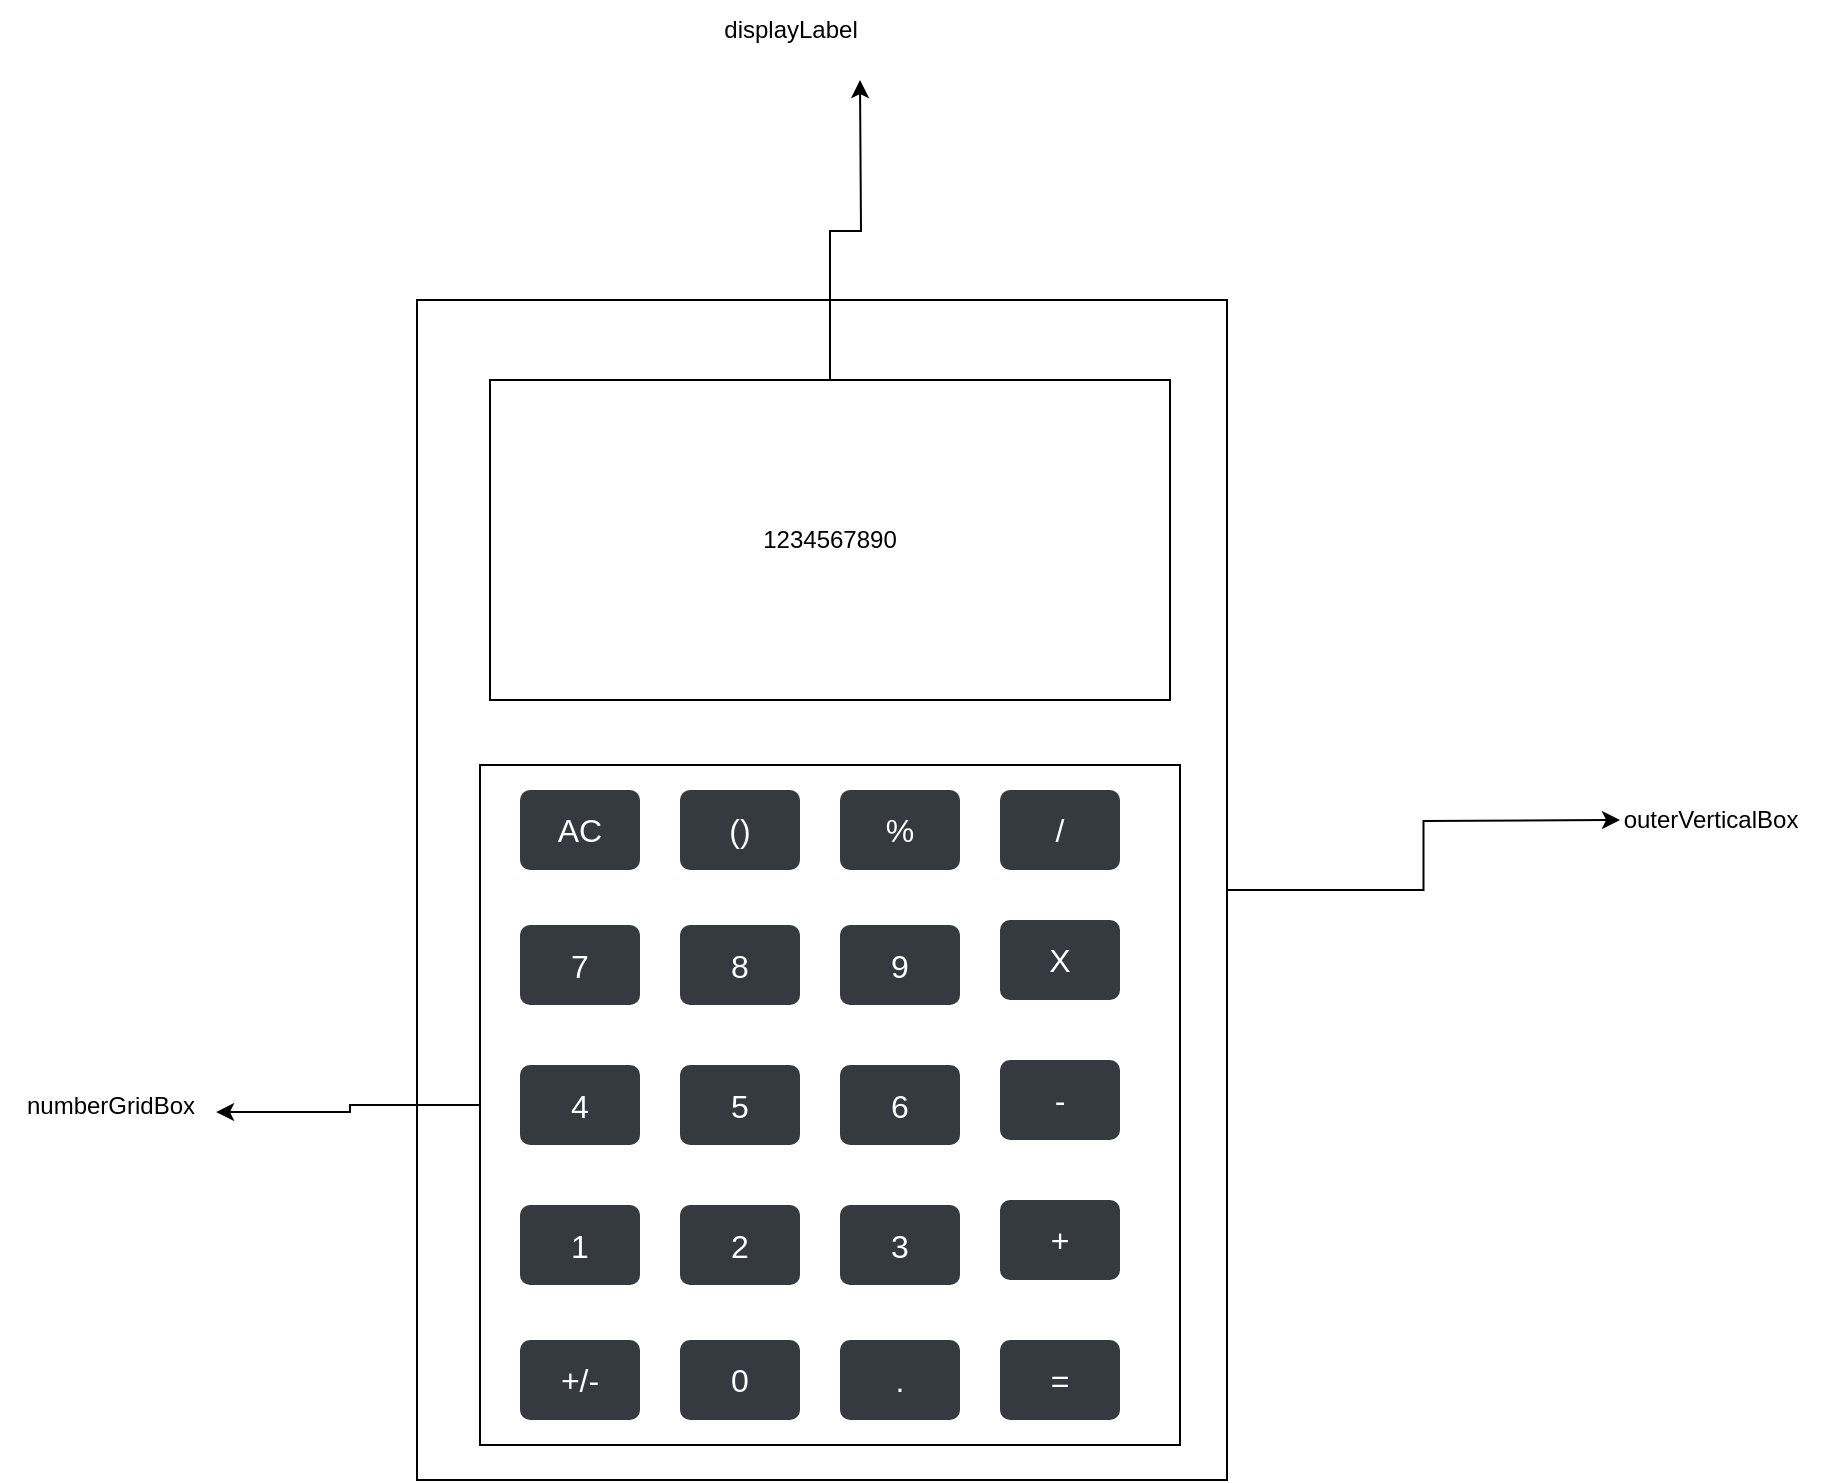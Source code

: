 <mxfile version="28.2.1" pages="5">
  <diagram name="Overview" id="ZHCbhBoaQqh2ZG6ffgn-">
    <mxGraphModel dx="2276" dy="946" grid="1" gridSize="10" guides="1" tooltips="1" connect="1" arrows="1" fold="1" page="1" pageScale="1" pageWidth="850" pageHeight="1100" math="0" shadow="0">
      <root>
        <mxCell id="0" />
        <mxCell id="1" parent="0" />
        <mxCell id="ONiG-uNVXGWmHt000nKn-43" style="edgeStyle=orthogonalEdgeStyle;rounded=0;orthogonalLoop=1;jettySize=auto;html=1;" parent="1" source="ONiG-uNVXGWmHt000nKn-3" edge="1">
          <mxGeometry relative="1" as="geometry">
            <mxPoint x="650" y="450" as="targetPoint" />
          </mxGeometry>
        </mxCell>
        <mxCell id="ONiG-uNVXGWmHt000nKn-3" value="" style="rounded=0;whiteSpace=wrap;html=1;" parent="1" vertex="1">
          <mxGeometry x="48.5" y="190" width="405" height="590" as="geometry" />
        </mxCell>
        <mxCell id="ONiG-uNVXGWmHt000nKn-44" value="outerVerticalBox" style="text;html=1;align=center;verticalAlign=middle;resizable=0;points=[];autosize=1;strokeColor=none;fillColor=none;" parent="1" vertex="1">
          <mxGeometry x="640" y="435" width="110" height="30" as="geometry" />
        </mxCell>
        <mxCell id="EX1TKI-7gi0cvQq1vLOM-5" style="edgeStyle=orthogonalEdgeStyle;rounded=0;orthogonalLoop=1;jettySize=auto;html=1;" edge="1" parent="1" source="ONiG-uNVXGWmHt000nKn-47">
          <mxGeometry relative="1" as="geometry">
            <mxPoint x="270" y="80" as="targetPoint" />
          </mxGeometry>
        </mxCell>
        <mxCell id="ONiG-uNVXGWmHt000nKn-47" value="1234567890" style="rounded=0;whiteSpace=wrap;html=1;" parent="1" vertex="1">
          <mxGeometry x="85" y="230" width="340" height="160" as="geometry" />
        </mxCell>
        <mxCell id="ONiG-uNVXGWmHt000nKn-49" value="displayLabel" style="text;html=1;align=center;verticalAlign=middle;resizable=0;points=[];autosize=1;strokeColor=none;fillColor=none;" parent="1" vertex="1">
          <mxGeometry x="190" y="40" width="90" height="30" as="geometry" />
        </mxCell>
        <mxCell id="ONiG-uNVXGWmHt000nKn-63" value="numberGridBox" style="text;html=1;align=center;verticalAlign=middle;resizable=0;points=[];autosize=1;strokeColor=none;fillColor=none;" parent="1" vertex="1">
          <mxGeometry x="-160" y="577.5" width="110" height="30" as="geometry" />
        </mxCell>
        <mxCell id="ONiG-uNVXGWmHt000nKn-35" value="0" style="html=1;shadow=0;dashed=0;shape=mxgraph.bootstrap.rrect;rSize=5;strokeColor=none;strokeWidth=1;fillColor=#343A40;fontColor=#ffffff;whiteSpace=wrap;align=center;verticalAlign=middle;spacingLeft=0;fontStyle=0;fontSize=16;spacing=5;" parent="1" vertex="1">
          <mxGeometry x="180" y="710" width="60" height="40" as="geometry" />
        </mxCell>
        <mxCell id="EX1TKI-7gi0cvQq1vLOM-1" value="" style="group" vertex="1" connectable="0" parent="1">
          <mxGeometry x="100" y="502.5" width="220" height="180" as="geometry" />
        </mxCell>
        <mxCell id="ONiG-uNVXGWmHt000nKn-25" value="7" style="html=1;shadow=0;dashed=0;shape=mxgraph.bootstrap.rrect;rSize=5;strokeColor=none;strokeWidth=1;fillColor=#343A40;fontColor=#ffffff;whiteSpace=wrap;align=center;verticalAlign=middle;spacingLeft=0;fontStyle=0;fontSize=16;spacing=5;" parent="EX1TKI-7gi0cvQq1vLOM-1" vertex="1">
          <mxGeometry width="60" height="40" as="geometry" />
        </mxCell>
        <mxCell id="ONiG-uNVXGWmHt000nKn-26" value="8" style="html=1;shadow=0;dashed=0;shape=mxgraph.bootstrap.rrect;rSize=5;strokeColor=none;strokeWidth=1;fillColor=#343A40;fontColor=#ffffff;whiteSpace=wrap;align=center;verticalAlign=middle;spacingLeft=0;fontStyle=0;fontSize=16;spacing=5;" parent="EX1TKI-7gi0cvQq1vLOM-1" vertex="1">
          <mxGeometry x="80" width="60" height="40" as="geometry" />
        </mxCell>
        <mxCell id="ONiG-uNVXGWmHt000nKn-27" value="9" style="html=1;shadow=0;dashed=0;shape=mxgraph.bootstrap.rrect;rSize=5;strokeColor=none;strokeWidth=1;fillColor=#343A40;fontColor=#ffffff;whiteSpace=wrap;align=center;verticalAlign=middle;spacingLeft=0;fontStyle=0;fontSize=16;spacing=5;" parent="EX1TKI-7gi0cvQq1vLOM-1" vertex="1">
          <mxGeometry x="160" width="60" height="40" as="geometry" />
        </mxCell>
        <mxCell id="ONiG-uNVXGWmHt000nKn-28" value="4" style="html=1;shadow=0;dashed=0;shape=mxgraph.bootstrap.rrect;rSize=5;strokeColor=none;strokeWidth=1;fillColor=#343A40;fontColor=#ffffff;whiteSpace=wrap;align=center;verticalAlign=middle;spacingLeft=0;fontStyle=0;fontSize=16;spacing=5;" parent="EX1TKI-7gi0cvQq1vLOM-1" vertex="1">
          <mxGeometry y="70" width="60" height="40" as="geometry" />
        </mxCell>
        <mxCell id="ONiG-uNVXGWmHt000nKn-29" value="5" style="html=1;shadow=0;dashed=0;shape=mxgraph.bootstrap.rrect;rSize=5;strokeColor=none;strokeWidth=1;fillColor=#343A40;fontColor=#ffffff;whiteSpace=wrap;align=center;verticalAlign=middle;spacingLeft=0;fontStyle=0;fontSize=16;spacing=5;" parent="EX1TKI-7gi0cvQq1vLOM-1" vertex="1">
          <mxGeometry x="80" y="70" width="60" height="40" as="geometry" />
        </mxCell>
        <mxCell id="ONiG-uNVXGWmHt000nKn-30" value="6" style="html=1;shadow=0;dashed=0;shape=mxgraph.bootstrap.rrect;rSize=5;strokeColor=none;strokeWidth=1;fillColor=#343A40;fontColor=#ffffff;whiteSpace=wrap;align=center;verticalAlign=middle;spacingLeft=0;fontStyle=0;fontSize=16;spacing=5;" parent="EX1TKI-7gi0cvQq1vLOM-1" vertex="1">
          <mxGeometry x="160" y="70" width="60" height="40" as="geometry" />
        </mxCell>
        <mxCell id="ONiG-uNVXGWmHt000nKn-31" value="1" style="html=1;shadow=0;dashed=0;shape=mxgraph.bootstrap.rrect;rSize=5;strokeColor=none;strokeWidth=1;fillColor=#343A40;fontColor=#ffffff;whiteSpace=wrap;align=center;verticalAlign=middle;spacingLeft=0;fontStyle=0;fontSize=16;spacing=5;" parent="EX1TKI-7gi0cvQq1vLOM-1" vertex="1">
          <mxGeometry y="140" width="60" height="40" as="geometry" />
        </mxCell>
        <mxCell id="ONiG-uNVXGWmHt000nKn-32" value="2" style="html=1;shadow=0;dashed=0;shape=mxgraph.bootstrap.rrect;rSize=5;strokeColor=none;strokeWidth=1;fillColor=#343A40;fontColor=#ffffff;whiteSpace=wrap;align=center;verticalAlign=middle;spacingLeft=0;fontStyle=0;fontSize=16;spacing=5;" parent="EX1TKI-7gi0cvQq1vLOM-1" vertex="1">
          <mxGeometry x="80" y="140" width="60" height="40" as="geometry" />
        </mxCell>
        <mxCell id="ONiG-uNVXGWmHt000nKn-33" value="3" style="html=1;shadow=0;dashed=0;shape=mxgraph.bootstrap.rrect;rSize=5;strokeColor=none;strokeWidth=1;fillColor=#343A40;fontColor=#ffffff;whiteSpace=wrap;align=center;verticalAlign=middle;spacingLeft=0;fontStyle=0;fontSize=16;spacing=5;" parent="EX1TKI-7gi0cvQq1vLOM-1" vertex="1">
          <mxGeometry x="160" y="140" width="60" height="40" as="geometry" />
        </mxCell>
        <mxCell id="EX1TKI-7gi0cvQq1vLOM-2" value="" style="group" vertex="1" connectable="0" parent="1">
          <mxGeometry x="340" y="435" width="60" height="315" as="geometry" />
        </mxCell>
        <mxCell id="ONiG-uNVXGWmHt000nKn-38" value="/" style="html=1;shadow=0;dashed=0;shape=mxgraph.bootstrap.rrect;rSize=5;strokeColor=none;strokeWidth=1;fillColor=#343A40;fontColor=#ffffff;whiteSpace=wrap;align=center;verticalAlign=middle;spacingLeft=0;fontStyle=0;fontSize=16;spacing=5;" parent="EX1TKI-7gi0cvQq1vLOM-2" vertex="1">
          <mxGeometry width="60" height="40" as="geometry" />
        </mxCell>
        <mxCell id="ONiG-uNVXGWmHt000nKn-39" value="X" style="html=1;shadow=0;dashed=0;shape=mxgraph.bootstrap.rrect;rSize=5;strokeColor=none;strokeWidth=1;fillColor=#343A40;fontColor=#ffffff;whiteSpace=wrap;align=center;verticalAlign=middle;spacingLeft=0;fontStyle=0;fontSize=16;spacing=5;" parent="EX1TKI-7gi0cvQq1vLOM-2" vertex="1">
          <mxGeometry y="65" width="60" height="40" as="geometry" />
        </mxCell>
        <mxCell id="ONiG-uNVXGWmHt000nKn-40" value="-" style="html=1;shadow=0;dashed=0;shape=mxgraph.bootstrap.rrect;rSize=5;strokeColor=none;strokeWidth=1;fillColor=#343A40;fontColor=#ffffff;whiteSpace=wrap;align=center;verticalAlign=middle;spacingLeft=0;fontStyle=0;fontSize=16;spacing=5;" parent="EX1TKI-7gi0cvQq1vLOM-2" vertex="1">
          <mxGeometry y="135" width="60" height="40" as="geometry" />
        </mxCell>
        <mxCell id="ONiG-uNVXGWmHt000nKn-41" value="+" style="html=1;shadow=0;dashed=0;shape=mxgraph.bootstrap.rrect;rSize=5;strokeColor=none;strokeWidth=1;fillColor=#343A40;fontColor=#ffffff;whiteSpace=wrap;align=center;verticalAlign=middle;spacingLeft=0;fontStyle=0;fontSize=16;spacing=5;" parent="EX1TKI-7gi0cvQq1vLOM-2" vertex="1">
          <mxGeometry y="205" width="60" height="40" as="geometry" />
        </mxCell>
        <mxCell id="ONiG-uNVXGWmHt000nKn-42" value="=" style="html=1;shadow=0;dashed=0;shape=mxgraph.bootstrap.rrect;rSize=5;strokeColor=none;strokeWidth=1;fillColor=#343A40;fontColor=#ffffff;whiteSpace=wrap;align=center;verticalAlign=middle;spacingLeft=0;fontStyle=0;fontSize=16;spacing=5;" parent="EX1TKI-7gi0cvQq1vLOM-2" vertex="1">
          <mxGeometry y="275" width="60" height="40" as="geometry" />
        </mxCell>
        <mxCell id="EX1TKI-7gi0cvQq1vLOM-4" value="" style="rounded=0;whiteSpace=wrap;html=1;fillColor=none;" vertex="1" parent="1">
          <mxGeometry x="80" y="422.5" width="350" height="340" as="geometry" />
        </mxCell>
        <mxCell id="EX1TKI-7gi0cvQq1vLOM-3" value="" style="group" vertex="1" connectable="0" parent="1">
          <mxGeometry x="100" y="435" width="220" height="315" as="geometry" />
        </mxCell>
        <mxCell id="ONiG-uNVXGWmHt000nKn-34" value="+/-" style="html=1;shadow=0;dashed=0;shape=mxgraph.bootstrap.rrect;rSize=5;strokeColor=none;strokeWidth=1;fillColor=#343A40;fontColor=#ffffff;whiteSpace=wrap;align=center;verticalAlign=middle;spacingLeft=0;fontStyle=0;fontSize=16;spacing=5;" parent="EX1TKI-7gi0cvQq1vLOM-3" vertex="1">
          <mxGeometry y="275" width="60" height="40" as="geometry" />
        </mxCell>
        <mxCell id="ONiG-uNVXGWmHt000nKn-36" value="." style="html=1;shadow=0;dashed=0;shape=mxgraph.bootstrap.rrect;rSize=5;strokeColor=none;strokeWidth=1;fillColor=#343A40;fontColor=#ffffff;whiteSpace=wrap;align=center;verticalAlign=middle;spacingLeft=0;fontStyle=0;fontSize=16;spacing=5;" parent="EX1TKI-7gi0cvQq1vLOM-3" vertex="1">
          <mxGeometry x="160" y="275" width="60" height="40" as="geometry" />
        </mxCell>
        <mxCell id="ONiG-uNVXGWmHt000nKn-22" value="AC" style="html=1;shadow=0;dashed=0;shape=mxgraph.bootstrap.rrect;rSize=5;strokeColor=none;strokeWidth=1;fillColor=#343A40;fontColor=#ffffff;whiteSpace=wrap;align=center;verticalAlign=middle;spacingLeft=0;fontStyle=0;fontSize=16;spacing=5;" parent="EX1TKI-7gi0cvQq1vLOM-3" vertex="1">
          <mxGeometry width="60" height="40" as="geometry" />
        </mxCell>
        <mxCell id="ONiG-uNVXGWmHt000nKn-23" value="()" style="html=1;shadow=0;dashed=0;shape=mxgraph.bootstrap.rrect;rSize=5;strokeColor=none;strokeWidth=1;fillColor=#343A40;fontColor=#ffffff;whiteSpace=wrap;align=center;verticalAlign=middle;spacingLeft=0;fontStyle=0;fontSize=16;spacing=5;" parent="EX1TKI-7gi0cvQq1vLOM-3" vertex="1">
          <mxGeometry x="80" width="60" height="40" as="geometry" />
        </mxCell>
        <mxCell id="ONiG-uNVXGWmHt000nKn-24" value="%" style="html=1;shadow=0;dashed=0;shape=mxgraph.bootstrap.rrect;rSize=5;strokeColor=none;strokeWidth=1;fillColor=#343A40;fontColor=#ffffff;whiteSpace=wrap;align=center;verticalAlign=middle;spacingLeft=0;fontStyle=0;fontSize=16;spacing=5;" parent="EX1TKI-7gi0cvQq1vLOM-3" vertex="1">
          <mxGeometry x="160" width="60" height="40" as="geometry" />
        </mxCell>
        <mxCell id="EX1TKI-7gi0cvQq1vLOM-6" style="edgeStyle=orthogonalEdgeStyle;rounded=0;orthogonalLoop=1;jettySize=auto;html=1;exitX=0;exitY=0.5;exitDx=0;exitDy=0;entryX=0.982;entryY=0.617;entryDx=0;entryDy=0;entryPerimeter=0;" edge="1" parent="1" source="EX1TKI-7gi0cvQq1vLOM-4" target="ONiG-uNVXGWmHt000nKn-63">
          <mxGeometry relative="1" as="geometry" />
        </mxCell>
      </root>
    </mxGraphModel>
  </diagram>
  <diagram id="0YMw-wIQjGtIrZ2LWLG2" name="Buttons">
    <mxGraphModel dx="1426" dy="919" grid="1" gridSize="10" guides="1" tooltips="1" connect="1" arrows="1" fold="1" page="1" pageScale="1" pageWidth="850" pageHeight="1100" math="0" shadow="0">
      <root>
        <mxCell id="0" />
        <mxCell id="1" parent="0" />
        <mxCell id="gdYHp2zwNrjx5sL7U3kC-2" style="edgeStyle=orthogonalEdgeStyle;rounded=0;orthogonalLoop=1;jettySize=auto;html=1;entryX=0.5;entryY=0;entryDx=0;entryDy=0;" parent="1" source="oD-rKTJi_5rqf1T50AHh-1" target="e8gYesftpkrSxCPR6mt--5" edge="1">
          <mxGeometry relative="1" as="geometry" />
        </mxCell>
        <mxCell id="gdYHp2zwNrjx5sL7U3kC-3" style="edgeStyle=orthogonalEdgeStyle;rounded=0;orthogonalLoop=1;jettySize=auto;html=1;exitX=1;exitY=0.5;exitDx=0;exitDy=0;entryX=0.5;entryY=0;entryDx=0;entryDy=0;" parent="1" source="oD-rKTJi_5rqf1T50AHh-1" target="5Xg6baDlLzO5euuNQ3bb-1" edge="1">
          <mxGeometry relative="1" as="geometry" />
        </mxCell>
        <mxCell id="oD-rKTJi_5rqf1T50AHh-1" value="QskPushButtons" style="swimlane;fontStyle=1;align=center;verticalAlign=top;childLayout=stackLayout;horizontal=1;startSize=26;horizontalStack=0;resizeParent=1;resizeParentMax=0;resizeLast=0;collapsible=1;marginBottom=0;whiteSpace=wrap;html=1;" parent="1" vertex="1">
          <mxGeometry x="320" y="90" width="160" height="86" as="geometry" />
        </mxCell>
        <mxCell id="oD-rKTJi_5rqf1T50AHh-2" value="+ field: type" style="text;strokeColor=none;fillColor=none;align=left;verticalAlign=top;spacingLeft=4;spacingRight=4;overflow=hidden;rotatable=0;points=[[0,0.5],[1,0.5]];portConstraint=eastwest;whiteSpace=wrap;html=1;" parent="oD-rKTJi_5rqf1T50AHh-1" vertex="1">
          <mxGeometry y="26" width="160" height="26" as="geometry" />
        </mxCell>
        <mxCell id="oD-rKTJi_5rqf1T50AHh-3" value="" style="line;strokeWidth=1;fillColor=none;align=left;verticalAlign=middle;spacingTop=-1;spacingLeft=3;spacingRight=3;rotatable=0;labelPosition=right;points=[];portConstraint=eastwest;strokeColor=inherit;" parent="oD-rKTJi_5rqf1T50AHh-1" vertex="1">
          <mxGeometry y="52" width="160" height="8" as="geometry" />
        </mxCell>
        <mxCell id="oD-rKTJi_5rqf1T50AHh-4" value="+ method(type): type" style="text;strokeColor=none;fillColor=none;align=left;verticalAlign=top;spacingLeft=4;spacingRight=4;overflow=hidden;rotatable=0;points=[[0,0.5],[1,0.5]];portConstraint=eastwest;whiteSpace=wrap;html=1;" parent="oD-rKTJi_5rqf1T50AHh-1" vertex="1">
          <mxGeometry y="60" width="160" height="26" as="geometry" />
        </mxCell>
        <mxCell id="e8gYesftpkrSxCPR6mt--1" value="&lt;div&gt;NumberButtons&lt;/div&gt;" style="swimlane;fontStyle=1;align=center;verticalAlign=top;childLayout=stackLayout;horizontal=1;startSize=26;horizontalStack=0;resizeParent=1;resizeParentMax=0;resizeLast=0;collapsible=1;marginBottom=0;whiteSpace=wrap;html=1;" parent="1" vertex="1">
          <mxGeometry x="100" y="380" width="160" height="86" as="geometry" />
        </mxCell>
        <mxCell id="e8gYesftpkrSxCPR6mt--2" value="+ field: type" style="text;strokeColor=none;fillColor=none;align=left;verticalAlign=top;spacingLeft=4;spacingRight=4;overflow=hidden;rotatable=0;points=[[0,0.5],[1,0.5]];portConstraint=eastwest;whiteSpace=wrap;html=1;" parent="e8gYesftpkrSxCPR6mt--1" vertex="1">
          <mxGeometry y="26" width="160" height="26" as="geometry" />
        </mxCell>
        <mxCell id="e8gYesftpkrSxCPR6mt--3" value="" style="line;strokeWidth=1;fillColor=none;align=left;verticalAlign=middle;spacingTop=-1;spacingLeft=3;spacingRight=3;rotatable=0;labelPosition=right;points=[];portConstraint=eastwest;strokeColor=inherit;" parent="e8gYesftpkrSxCPR6mt--1" vertex="1">
          <mxGeometry y="52" width="160" height="8" as="geometry" />
        </mxCell>
        <mxCell id="e8gYesftpkrSxCPR6mt--4" value="+ NumberButtons()" style="text;strokeColor=none;fillColor=none;align=left;verticalAlign=top;spacingLeft=4;spacingRight=4;overflow=hidden;rotatable=0;points=[[0,0.5],[1,0.5]];portConstraint=eastwest;whiteSpace=wrap;html=1;" parent="e8gYesftpkrSxCPR6mt--1" vertex="1">
          <mxGeometry y="60" width="160" height="26" as="geometry" />
        </mxCell>
        <mxCell id="e8gYesftpkrSxCPR6mt--5" value="OperationButtons" style="swimlane;fontStyle=1;align=center;verticalAlign=top;childLayout=stackLayout;horizontal=1;startSize=26;horizontalStack=0;resizeParent=1;resizeParentMax=0;resizeLast=0;collapsible=1;marginBottom=0;whiteSpace=wrap;html=1;" parent="1" vertex="1">
          <mxGeometry x="320" y="380" width="160" height="86" as="geometry" />
        </mxCell>
        <mxCell id="e8gYesftpkrSxCPR6mt--6" value="+ field: type" style="text;strokeColor=none;fillColor=none;align=left;verticalAlign=top;spacingLeft=4;spacingRight=4;overflow=hidden;rotatable=0;points=[[0,0.5],[1,0.5]];portConstraint=eastwest;whiteSpace=wrap;html=1;" parent="e8gYesftpkrSxCPR6mt--5" vertex="1">
          <mxGeometry y="26" width="160" height="26" as="geometry" />
        </mxCell>
        <mxCell id="e8gYesftpkrSxCPR6mt--7" value="" style="line;strokeWidth=1;fillColor=none;align=left;verticalAlign=middle;spacingTop=-1;spacingLeft=3;spacingRight=3;rotatable=0;labelPosition=right;points=[];portConstraint=eastwest;strokeColor=inherit;" parent="e8gYesftpkrSxCPR6mt--5" vertex="1">
          <mxGeometry y="52" width="160" height="8" as="geometry" />
        </mxCell>
        <mxCell id="e8gYesftpkrSxCPR6mt--8" value="+ OperationButtons()" style="text;strokeColor=none;fillColor=none;align=left;verticalAlign=top;spacingLeft=4;spacingRight=4;overflow=hidden;rotatable=0;points=[[0,0.5],[1,0.5]];portConstraint=eastwest;whiteSpace=wrap;html=1;" parent="e8gYesftpkrSxCPR6mt--5" vertex="1">
          <mxGeometry y="60" width="160" height="26" as="geometry" />
        </mxCell>
        <mxCell id="5Xg6baDlLzO5euuNQ3bb-1" value="&lt;div&gt;OtherButtons&lt;/div&gt;&lt;div&gt;&lt;br&gt;&lt;/div&gt;" style="swimlane;fontStyle=1;align=center;verticalAlign=top;childLayout=stackLayout;horizontal=1;startSize=26;horizontalStack=0;resizeParent=1;resizeParentMax=0;resizeLast=0;collapsible=1;marginBottom=0;whiteSpace=wrap;html=1;" parent="1" vertex="1">
          <mxGeometry x="530" y="380" width="160" height="86" as="geometry" />
        </mxCell>
        <mxCell id="5Xg6baDlLzO5euuNQ3bb-2" value="+ field: type" style="text;strokeColor=none;fillColor=none;align=left;verticalAlign=top;spacingLeft=4;spacingRight=4;overflow=hidden;rotatable=0;points=[[0,0.5],[1,0.5]];portConstraint=eastwest;whiteSpace=wrap;html=1;" parent="5Xg6baDlLzO5euuNQ3bb-1" vertex="1">
          <mxGeometry y="26" width="160" height="26" as="geometry" />
        </mxCell>
        <mxCell id="5Xg6baDlLzO5euuNQ3bb-3" value="" style="line;strokeWidth=1;fillColor=none;align=left;verticalAlign=middle;spacingTop=-1;spacingLeft=3;spacingRight=3;rotatable=0;labelPosition=right;points=[];portConstraint=eastwest;strokeColor=inherit;" parent="5Xg6baDlLzO5euuNQ3bb-1" vertex="1">
          <mxGeometry y="52" width="160" height="8" as="geometry" />
        </mxCell>
        <mxCell id="5Xg6baDlLzO5euuNQ3bb-4" value="+ OtherButtons()" style="text;strokeColor=none;fillColor=none;align=left;verticalAlign=top;spacingLeft=4;spacingRight=4;overflow=hidden;rotatable=0;points=[[0,0.5],[1,0.5]];portConstraint=eastwest;whiteSpace=wrap;html=1;" parent="5Xg6baDlLzO5euuNQ3bb-1" vertex="1">
          <mxGeometry y="60" width="160" height="26" as="geometry" />
        </mxCell>
        <mxCell id="gdYHp2zwNrjx5sL7U3kC-1" style="edgeStyle=orthogonalEdgeStyle;rounded=0;orthogonalLoop=1;jettySize=auto;html=1;exitX=0;exitY=0.5;exitDx=0;exitDy=0;entryX=0.5;entryY=0;entryDx=0;entryDy=0;" parent="1" source="oD-rKTJi_5rqf1T50AHh-2" target="e8gYesftpkrSxCPR6mt--1" edge="1">
          <mxGeometry relative="1" as="geometry" />
        </mxCell>
      </root>
    </mxGraphModel>
  </diagram>
  <diagram id="ruMqfLwLWbjBsVtRUtln" name="Box">
    <mxGraphModel dx="1426" dy="2046" grid="1" gridSize="10" guides="1" tooltips="1" connect="1" arrows="1" fold="1" page="1" pageScale="1" pageWidth="850" pageHeight="1100" math="0" shadow="0">
      <root>
        <mxCell id="0" />
        <mxCell id="1" parent="0" />
        <mxCell id="9XmjVHa1Z7m9GBEq10y8-1" style="edgeStyle=orthogonalEdgeStyle;rounded=0;orthogonalLoop=1;jettySize=auto;html=1;entryX=0.5;entryY=0;entryDx=0;entryDy=0;" edge="1" parent="1" source="5pAhK-dTG-fcOIHJS0Ga-1" target="4SMbRma_xB8wl3AIXHX_-1">
          <mxGeometry relative="1" as="geometry" />
        </mxCell>
        <mxCell id="5pAhK-dTG-fcOIHJS0Ga-1" value="QskLinearBox" style="swimlane;fontStyle=1;align=center;verticalAlign=top;childLayout=stackLayout;horizontal=1;startSize=26;horizontalStack=0;resizeParent=1;resizeParentMax=0;resizeLast=0;collapsible=1;marginBottom=0;whiteSpace=wrap;html=1;" vertex="1" parent="1">
          <mxGeometry x="320" y="-86" width="160" height="86" as="geometry" />
        </mxCell>
        <mxCell id="5pAhK-dTG-fcOIHJS0Ga-2" value="+ field: type" style="text;strokeColor=none;fillColor=none;align=left;verticalAlign=top;spacingLeft=4;spacingRight=4;overflow=hidden;rotatable=0;points=[[0,0.5],[1,0.5]];portConstraint=eastwest;whiteSpace=wrap;html=1;" vertex="1" parent="5pAhK-dTG-fcOIHJS0Ga-1">
          <mxGeometry y="26" width="160" height="26" as="geometry" />
        </mxCell>
        <mxCell id="5pAhK-dTG-fcOIHJS0Ga-3" value="" style="line;strokeWidth=1;fillColor=none;align=left;verticalAlign=middle;spacingTop=-1;spacingLeft=3;spacingRight=3;rotatable=0;labelPosition=right;points=[];portConstraint=eastwest;strokeColor=inherit;" vertex="1" parent="5pAhK-dTG-fcOIHJS0Ga-1">
          <mxGeometry y="52" width="160" height="8" as="geometry" />
        </mxCell>
        <mxCell id="5pAhK-dTG-fcOIHJS0Ga-4" value="+ method(type): type" style="text;strokeColor=none;fillColor=none;align=left;verticalAlign=top;spacingLeft=4;spacingRight=4;overflow=hidden;rotatable=0;points=[[0,0.5],[1,0.5]];portConstraint=eastwest;whiteSpace=wrap;html=1;" vertex="1" parent="5pAhK-dTG-fcOIHJS0Ga-1">
          <mxGeometry y="60" width="160" height="26" as="geometry" />
        </mxCell>
        <mxCell id="9XmjVHa1Z7m9GBEq10y8-3" style="edgeStyle=orthogonalEdgeStyle;rounded=0;orthogonalLoop=1;jettySize=auto;html=1;exitX=0;exitY=0.25;exitDx=0;exitDy=0;entryX=0.5;entryY=0;entryDx=0;entryDy=0;" edge="1" parent="1" source="4SMbRma_xB8wl3AIXHX_-1" target="K5NHLRTNji2eOh1BK6gx-1">
          <mxGeometry relative="1" as="geometry" />
        </mxCell>
        <mxCell id="9XmjVHa1Z7m9GBEq10y8-4" style="edgeStyle=orthogonalEdgeStyle;rounded=0;orthogonalLoop=1;jettySize=auto;html=1;exitX=1;exitY=0.25;exitDx=0;exitDy=0;entryX=0.5;entryY=0;entryDx=0;entryDy=0;" edge="1" parent="1" source="4SMbRma_xB8wl3AIXHX_-1" target="mCfQTde7dM9BQpUnZfaw-1">
          <mxGeometry relative="1" as="geometry" />
        </mxCell>
        <mxCell id="4SMbRma_xB8wl3AIXHX_-1" value="OuterVerticalBox" style="swimlane;fontStyle=1;align=center;verticalAlign=top;childLayout=stackLayout;horizontal=1;startSize=26;horizontalStack=0;resizeParent=1;resizeParentMax=0;resizeLast=0;collapsible=1;marginBottom=0;whiteSpace=wrap;html=1;" vertex="1" parent="1">
          <mxGeometry x="320" y="60" width="160" height="86" as="geometry" />
        </mxCell>
        <mxCell id="4SMbRma_xB8wl3AIXHX_-2" value="+ field: type" style="text;strokeColor=none;fillColor=none;align=left;verticalAlign=top;spacingLeft=4;spacingRight=4;overflow=hidden;rotatable=0;points=[[0,0.5],[1,0.5]];portConstraint=eastwest;whiteSpace=wrap;html=1;" vertex="1" parent="4SMbRma_xB8wl3AIXHX_-1">
          <mxGeometry y="26" width="160" height="26" as="geometry" />
        </mxCell>
        <mxCell id="4SMbRma_xB8wl3AIXHX_-3" value="" style="line;strokeWidth=1;fillColor=none;align=left;verticalAlign=middle;spacingTop=-1;spacingLeft=3;spacingRight=3;rotatable=0;labelPosition=right;points=[];portConstraint=eastwest;strokeColor=inherit;" vertex="1" parent="4SMbRma_xB8wl3AIXHX_-1">
          <mxGeometry y="52" width="160" height="8" as="geometry" />
        </mxCell>
        <mxCell id="4SMbRma_xB8wl3AIXHX_-4" value="+ method(type): type" style="text;strokeColor=none;fillColor=none;align=left;verticalAlign=top;spacingLeft=4;spacingRight=4;overflow=hidden;rotatable=0;points=[[0,0.5],[1,0.5]];portConstraint=eastwest;whiteSpace=wrap;html=1;" vertex="1" parent="4SMbRma_xB8wl3AIXHX_-1">
          <mxGeometry y="60" width="160" height="26" as="geometry" />
        </mxCell>
        <mxCell id="K5NHLRTNji2eOh1BK6gx-1" value="DisplayVerticalBox" style="swimlane;fontStyle=1;align=center;verticalAlign=top;childLayout=stackLayout;horizontal=1;startSize=26;horizontalStack=0;resizeParent=1;resizeParentMax=0;resizeLast=0;collapsible=1;marginBottom=0;whiteSpace=wrap;html=1;" vertex="1" parent="1">
          <mxGeometry x="120" y="180" width="160" height="86" as="geometry" />
        </mxCell>
        <mxCell id="K5NHLRTNji2eOh1BK6gx-2" value="+ field: type" style="text;strokeColor=none;fillColor=none;align=left;verticalAlign=top;spacingLeft=4;spacingRight=4;overflow=hidden;rotatable=0;points=[[0,0.5],[1,0.5]];portConstraint=eastwest;whiteSpace=wrap;html=1;" vertex="1" parent="K5NHLRTNji2eOh1BK6gx-1">
          <mxGeometry y="26" width="160" height="26" as="geometry" />
        </mxCell>
        <mxCell id="K5NHLRTNji2eOh1BK6gx-3" value="" style="line;strokeWidth=1;fillColor=none;align=left;verticalAlign=middle;spacingTop=-1;spacingLeft=3;spacingRight=3;rotatable=0;labelPosition=right;points=[];portConstraint=eastwest;strokeColor=inherit;" vertex="1" parent="K5NHLRTNji2eOh1BK6gx-1">
          <mxGeometry y="52" width="160" height="8" as="geometry" />
        </mxCell>
        <mxCell id="K5NHLRTNji2eOh1BK6gx-4" value="+ method(type): type" style="text;strokeColor=none;fillColor=none;align=left;verticalAlign=top;spacingLeft=4;spacingRight=4;overflow=hidden;rotatable=0;points=[[0,0.5],[1,0.5]];portConstraint=eastwest;whiteSpace=wrap;html=1;" vertex="1" parent="K5NHLRTNji2eOh1BK6gx-1">
          <mxGeometry y="60" width="160" height="26" as="geometry" />
        </mxCell>
        <mxCell id="t1SFwlLKQwDlnOk-A-Nn-1" value="&lt;div&gt;OtherButtonsHorizontalBox&lt;/div&gt;" style="swimlane;fontStyle=1;align=center;verticalAlign=top;childLayout=stackLayout;horizontal=1;startSize=26;horizontalStack=0;resizeParent=1;resizeParentMax=0;resizeLast=0;collapsible=1;marginBottom=0;whiteSpace=wrap;html=1;" vertex="1" parent="1">
          <mxGeometry x="310" y="330" width="180" height="86" as="geometry" />
        </mxCell>
        <mxCell id="t1SFwlLKQwDlnOk-A-Nn-2" value="+ field: type" style="text;strokeColor=none;fillColor=none;align=left;verticalAlign=top;spacingLeft=4;spacingRight=4;overflow=hidden;rotatable=0;points=[[0,0.5],[1,0.5]];portConstraint=eastwest;whiteSpace=wrap;html=1;" vertex="1" parent="t1SFwlLKQwDlnOk-A-Nn-1">
          <mxGeometry y="26" width="180" height="26" as="geometry" />
        </mxCell>
        <mxCell id="t1SFwlLKQwDlnOk-A-Nn-3" value="" style="line;strokeWidth=1;fillColor=none;align=left;verticalAlign=middle;spacingTop=-1;spacingLeft=3;spacingRight=3;rotatable=0;labelPosition=right;points=[];portConstraint=eastwest;strokeColor=inherit;" vertex="1" parent="t1SFwlLKQwDlnOk-A-Nn-1">
          <mxGeometry y="52" width="180" height="8" as="geometry" />
        </mxCell>
        <mxCell id="t1SFwlLKQwDlnOk-A-Nn-4" value="+ method(type): type" style="text;strokeColor=none;fillColor=none;align=left;verticalAlign=top;spacingLeft=4;spacingRight=4;overflow=hidden;rotatable=0;points=[[0,0.5],[1,0.5]];portConstraint=eastwest;whiteSpace=wrap;html=1;" vertex="1" parent="t1SFwlLKQwDlnOk-A-Nn-1">
          <mxGeometry y="60" width="180" height="26" as="geometry" />
        </mxCell>
        <mxCell id="9XmjVHa1Z7m9GBEq10y8-5" style="edgeStyle=orthogonalEdgeStyle;rounded=0;orthogonalLoop=1;jettySize=auto;html=1;exitX=0;exitY=0.25;exitDx=0;exitDy=0;entryX=0.5;entryY=0;entryDx=0;entryDy=0;" edge="1" parent="1" source="mCfQTde7dM9BQpUnZfaw-1" target="t1SFwlLKQwDlnOk-A-Nn-1">
          <mxGeometry relative="1" as="geometry" />
        </mxCell>
        <mxCell id="9XmjVHa1Z7m9GBEq10y8-7" style="edgeStyle=orthogonalEdgeStyle;rounded=0;orthogonalLoop=1;jettySize=auto;html=1;exitX=1;exitY=0.25;exitDx=0;exitDy=0;entryX=0.5;entryY=0;entryDx=0;entryDy=0;" edge="1" parent="1" source="mCfQTde7dM9BQpUnZfaw-1" target="y9JyhVkARbo9-sRpEjV1-1">
          <mxGeometry relative="1" as="geometry" />
        </mxCell>
        <mxCell id="mCfQTde7dM9BQpUnZfaw-1" value="ButtonsPanelHorizontalBox" style="swimlane;fontStyle=1;align=center;verticalAlign=top;childLayout=stackLayout;horizontal=1;startSize=26;horizontalStack=0;resizeParent=1;resizeParentMax=0;resizeLast=0;collapsible=1;marginBottom=0;whiteSpace=wrap;html=1;" vertex="1" parent="1">
          <mxGeometry x="485" y="180" width="210" height="80" as="geometry" />
        </mxCell>
        <mxCell id="mCfQTde7dM9BQpUnZfaw-2" value="+ field: type" style="text;strokeColor=none;fillColor=none;align=left;verticalAlign=top;spacingLeft=4;spacingRight=4;overflow=hidden;rotatable=0;points=[[0,0.5],[1,0.5]];portConstraint=eastwest;whiteSpace=wrap;html=1;" vertex="1" parent="mCfQTde7dM9BQpUnZfaw-1">
          <mxGeometry y="26" width="210" height="26" as="geometry" />
        </mxCell>
        <mxCell id="mCfQTde7dM9BQpUnZfaw-3" value="" style="line;strokeWidth=1;fillColor=none;align=left;verticalAlign=middle;spacingTop=-1;spacingLeft=3;spacingRight=3;rotatable=0;labelPosition=right;points=[];portConstraint=eastwest;strokeColor=inherit;" vertex="1" parent="mCfQTde7dM9BQpUnZfaw-1">
          <mxGeometry y="52" width="210" height="8" as="geometry" />
        </mxCell>
        <mxCell id="mCfQTde7dM9BQpUnZfaw-4" value="+ method(type): type" style="text;strokeColor=none;fillColor=none;align=left;verticalAlign=top;spacingLeft=4;spacingRight=4;overflow=hidden;rotatable=0;points=[[0,0.5],[1,0.5]];portConstraint=eastwest;whiteSpace=wrap;html=1;" vertex="1" parent="mCfQTde7dM9BQpUnZfaw-1">
          <mxGeometry y="60" width="210" height="20" as="geometry" />
        </mxCell>
        <mxCell id="yMkw6JY24H_v0TOEavpt-1" value="NumberGridBox" style="swimlane;fontStyle=1;align=center;verticalAlign=top;childLayout=stackLayout;horizontal=1;startSize=26;horizontalStack=0;resizeParent=1;resizeParentMax=0;resizeLast=0;collapsible=1;marginBottom=0;whiteSpace=wrap;html=1;" vertex="1" parent="1">
          <mxGeometry x="515" y="464" width="180" height="86" as="geometry" />
        </mxCell>
        <mxCell id="yMkw6JY24H_v0TOEavpt-2" value="+ field: type" style="text;strokeColor=none;fillColor=none;align=left;verticalAlign=top;spacingLeft=4;spacingRight=4;overflow=hidden;rotatable=0;points=[[0,0.5],[1,0.5]];portConstraint=eastwest;whiteSpace=wrap;html=1;" vertex="1" parent="yMkw6JY24H_v0TOEavpt-1">
          <mxGeometry y="26" width="180" height="26" as="geometry" />
        </mxCell>
        <mxCell id="yMkw6JY24H_v0TOEavpt-3" value="" style="line;strokeWidth=1;fillColor=none;align=left;verticalAlign=middle;spacingTop=-1;spacingLeft=3;spacingRight=3;rotatable=0;labelPosition=right;points=[];portConstraint=eastwest;strokeColor=inherit;" vertex="1" parent="yMkw6JY24H_v0TOEavpt-1">
          <mxGeometry y="52" width="180" height="8" as="geometry" />
        </mxCell>
        <mxCell id="yMkw6JY24H_v0TOEavpt-4" value="+ method(type): type" style="text;strokeColor=none;fillColor=none;align=left;verticalAlign=top;spacingLeft=4;spacingRight=4;overflow=hidden;rotatable=0;points=[[0,0.5],[1,0.5]];portConstraint=eastwest;whiteSpace=wrap;html=1;" vertex="1" parent="yMkw6JY24H_v0TOEavpt-1">
          <mxGeometry y="60" width="180" height="26" as="geometry" />
        </mxCell>
        <mxCell id="y9JyhVkARbo9-sRpEjV1-1" value="OperationVerticalBox" style="swimlane;fontStyle=1;align=center;verticalAlign=top;childLayout=stackLayout;horizontal=1;startSize=26;horizontalStack=0;resizeParent=1;resizeParentMax=0;resizeLast=0;collapsible=1;marginBottom=0;whiteSpace=wrap;html=1;" vertex="1" parent="1">
          <mxGeometry x="720" y="330" width="180" height="86" as="geometry" />
        </mxCell>
        <mxCell id="y9JyhVkARbo9-sRpEjV1-2" value="+ field: type" style="text;strokeColor=none;fillColor=none;align=left;verticalAlign=top;spacingLeft=4;spacingRight=4;overflow=hidden;rotatable=0;points=[[0,0.5],[1,0.5]];portConstraint=eastwest;whiteSpace=wrap;html=1;" vertex="1" parent="y9JyhVkARbo9-sRpEjV1-1">
          <mxGeometry y="26" width="180" height="26" as="geometry" />
        </mxCell>
        <mxCell id="y9JyhVkARbo9-sRpEjV1-3" value="" style="line;strokeWidth=1;fillColor=none;align=left;verticalAlign=middle;spacingTop=-1;spacingLeft=3;spacingRight=3;rotatable=0;labelPosition=right;points=[];portConstraint=eastwest;strokeColor=inherit;" vertex="1" parent="y9JyhVkARbo9-sRpEjV1-1">
          <mxGeometry y="52" width="180" height="8" as="geometry" />
        </mxCell>
        <mxCell id="y9JyhVkARbo9-sRpEjV1-4" value="+ method(type): type" style="text;strokeColor=none;fillColor=none;align=left;verticalAlign=top;spacingLeft=4;spacingRight=4;overflow=hidden;rotatable=0;points=[[0,0.5],[1,0.5]];portConstraint=eastwest;whiteSpace=wrap;html=1;" vertex="1" parent="y9JyhVkARbo9-sRpEjV1-1">
          <mxGeometry y="60" width="180" height="26" as="geometry" />
        </mxCell>
        <mxCell id="OouL0N0gMTTvL0xbprgt-1" value="" style="endArrow=diamondThin;endFill=1;endSize=24;html=1;rounded=0;" edge="1" parent="1">
          <mxGeometry width="160" relative="1" as="geometry">
            <mxPoint x="589.5" y="260" as="sourcePoint" />
            <mxPoint x="590" y="460" as="targetPoint" />
          </mxGeometry>
        </mxCell>
      </root>
    </mxGraphModel>
  </diagram>
  <diagram id="9nGcDedmU2_qu1KZdGZ5" name="Skin">
    <mxGraphModel dx="1426" dy="946" grid="1" gridSize="10" guides="1" tooltips="1" connect="1" arrows="1" fold="1" page="1" pageScale="1" pageWidth="850" pageHeight="1100" math="0" shadow="0">
      <root>
        <mxCell id="0" />
        <mxCell id="1" parent="0" />
        <mxCell id="PZmXEP5bQ9epHDkG1m3D-10" value="GeneralButtonSkin" style="swimlane;fontStyle=1;align=center;verticalAlign=top;childLayout=stackLayout;horizontal=1;startSize=26;horizontalStack=0;resizeParent=1;resizeParentMax=0;resizeLast=0;collapsible=1;marginBottom=0;whiteSpace=wrap;html=1;" vertex="1" parent="1">
          <mxGeometry x="390" y="150" width="160" height="86" as="geometry" />
        </mxCell>
        <mxCell id="PZmXEP5bQ9epHDkG1m3D-11" value="+ field: type" style="text;strokeColor=none;fillColor=none;align=left;verticalAlign=top;spacingLeft=4;spacingRight=4;overflow=hidden;rotatable=0;points=[[0,0.5],[1,0.5]];portConstraint=eastwest;whiteSpace=wrap;html=1;" vertex="1" parent="PZmXEP5bQ9epHDkG1m3D-10">
          <mxGeometry y="26" width="160" height="26" as="geometry" />
        </mxCell>
        <mxCell id="PZmXEP5bQ9epHDkG1m3D-12" value="" style="line;strokeWidth=1;fillColor=none;align=left;verticalAlign=middle;spacingTop=-1;spacingLeft=3;spacingRight=3;rotatable=0;labelPosition=right;points=[];portConstraint=eastwest;strokeColor=inherit;" vertex="1" parent="PZmXEP5bQ9epHDkG1m3D-10">
          <mxGeometry y="52" width="160" height="8" as="geometry" />
        </mxCell>
        <mxCell id="PZmXEP5bQ9epHDkG1m3D-13" value="+ method(type): type" style="text;strokeColor=none;fillColor=none;align=left;verticalAlign=top;spacingLeft=4;spacingRight=4;overflow=hidden;rotatable=0;points=[[0,0.5],[1,0.5]];portConstraint=eastwest;whiteSpace=wrap;html=1;" vertex="1" parent="PZmXEP5bQ9epHDkG1m3D-10">
          <mxGeometry y="60" width="160" height="26" as="geometry" />
        </mxCell>
        <mxCell id="PZmXEP5bQ9epHDkG1m3D-14" value="&lt;div&gt;ButtonNumberSkin&lt;/div&gt;" style="swimlane;fontStyle=1;align=center;verticalAlign=top;childLayout=stackLayout;horizontal=1;startSize=26;horizontalStack=0;resizeParent=1;resizeParentMax=0;resizeLast=0;collapsible=1;marginBottom=0;whiteSpace=wrap;html=1;" vertex="1" parent="1">
          <mxGeometry x="390" y="280" width="160" height="86" as="geometry" />
        </mxCell>
        <mxCell id="PZmXEP5bQ9epHDkG1m3D-15" value="+ field: type" style="text;strokeColor=none;fillColor=none;align=left;verticalAlign=top;spacingLeft=4;spacingRight=4;overflow=hidden;rotatable=0;points=[[0,0.5],[1,0.5]];portConstraint=eastwest;whiteSpace=wrap;html=1;" vertex="1" parent="PZmXEP5bQ9epHDkG1m3D-14">
          <mxGeometry y="26" width="160" height="26" as="geometry" />
        </mxCell>
        <mxCell id="PZmXEP5bQ9epHDkG1m3D-16" value="" style="line;strokeWidth=1;fillColor=none;align=left;verticalAlign=middle;spacingTop=-1;spacingLeft=3;spacingRight=3;rotatable=0;labelPosition=right;points=[];portConstraint=eastwest;strokeColor=inherit;" vertex="1" parent="PZmXEP5bQ9epHDkG1m3D-14">
          <mxGeometry y="52" width="160" height="8" as="geometry" />
        </mxCell>
        <mxCell id="PZmXEP5bQ9epHDkG1m3D-17" value="+ method(type): type" style="text;strokeColor=none;fillColor=none;align=left;verticalAlign=top;spacingLeft=4;spacingRight=4;overflow=hidden;rotatable=0;points=[[0,0.5],[1,0.5]];portConstraint=eastwest;whiteSpace=wrap;html=1;" vertex="1" parent="PZmXEP5bQ9epHDkG1m3D-14">
          <mxGeometry y="60" width="160" height="26" as="geometry" />
        </mxCell>
        <mxCell id="PZmXEP5bQ9epHDkG1m3D-18" value="&lt;div&gt;OperatorButtonSkin&lt;/div&gt;" style="swimlane;fontStyle=1;align=center;verticalAlign=top;childLayout=stackLayout;horizontal=1;startSize=26;horizontalStack=0;resizeParent=1;resizeParentMax=0;resizeLast=0;collapsible=1;marginBottom=0;whiteSpace=wrap;html=1;" vertex="1" parent="1">
          <mxGeometry x="390" y="410" width="160" height="86" as="geometry" />
        </mxCell>
        <mxCell id="PZmXEP5bQ9epHDkG1m3D-19" value="+ field: type" style="text;strokeColor=none;fillColor=none;align=left;verticalAlign=top;spacingLeft=4;spacingRight=4;overflow=hidden;rotatable=0;points=[[0,0.5],[1,0.5]];portConstraint=eastwest;whiteSpace=wrap;html=1;" vertex="1" parent="PZmXEP5bQ9epHDkG1m3D-18">
          <mxGeometry y="26" width="160" height="26" as="geometry" />
        </mxCell>
        <mxCell id="PZmXEP5bQ9epHDkG1m3D-20" value="" style="line;strokeWidth=1;fillColor=none;align=left;verticalAlign=middle;spacingTop=-1;spacingLeft=3;spacingRight=3;rotatable=0;labelPosition=right;points=[];portConstraint=eastwest;strokeColor=inherit;" vertex="1" parent="PZmXEP5bQ9epHDkG1m3D-18">
          <mxGeometry y="52" width="160" height="8" as="geometry" />
        </mxCell>
        <mxCell id="PZmXEP5bQ9epHDkG1m3D-21" value="+ method(type): type" style="text;strokeColor=none;fillColor=none;align=left;verticalAlign=top;spacingLeft=4;spacingRight=4;overflow=hidden;rotatable=0;points=[[0,0.5],[1,0.5]];portConstraint=eastwest;whiteSpace=wrap;html=1;" vertex="1" parent="PZmXEP5bQ9epHDkG1m3D-18">
          <mxGeometry y="60" width="160" height="26" as="geometry" />
        </mxCell>
        <mxCell id="ujuVVTdOhTiuuQYES_Rt-1" value="OtherButtonSkin" style="swimlane;fontStyle=1;align=center;verticalAlign=top;childLayout=stackLayout;horizontal=1;startSize=26;horizontalStack=0;resizeParent=1;resizeParentMax=0;resizeLast=0;collapsible=1;marginBottom=0;whiteSpace=wrap;html=1;" vertex="1" parent="1">
          <mxGeometry x="390" y="540" width="160" height="86" as="geometry" />
        </mxCell>
        <mxCell id="ujuVVTdOhTiuuQYES_Rt-2" value="+ field: type" style="text;strokeColor=none;fillColor=none;align=left;verticalAlign=top;spacingLeft=4;spacingRight=4;overflow=hidden;rotatable=0;points=[[0,0.5],[1,0.5]];portConstraint=eastwest;whiteSpace=wrap;html=1;" vertex="1" parent="ujuVVTdOhTiuuQYES_Rt-1">
          <mxGeometry y="26" width="160" height="26" as="geometry" />
        </mxCell>
        <mxCell id="ujuVVTdOhTiuuQYES_Rt-3" value="" style="line;strokeWidth=1;fillColor=none;align=left;verticalAlign=middle;spacingTop=-1;spacingLeft=3;spacingRight=3;rotatable=0;labelPosition=right;points=[];portConstraint=eastwest;strokeColor=inherit;" vertex="1" parent="ujuVVTdOhTiuuQYES_Rt-1">
          <mxGeometry y="52" width="160" height="8" as="geometry" />
        </mxCell>
        <mxCell id="ujuVVTdOhTiuuQYES_Rt-4" value="+ method(type): type" style="text;strokeColor=none;fillColor=none;align=left;verticalAlign=top;spacingLeft=4;spacingRight=4;overflow=hidden;rotatable=0;points=[[0,0.5],[1,0.5]];portConstraint=eastwest;whiteSpace=wrap;html=1;" vertex="1" parent="ujuVVTdOhTiuuQYES_Rt-1">
          <mxGeometry y="60" width="160" height="26" as="geometry" />
        </mxCell>
        <mxCell id="ujuVVTdOhTiuuQYES_Rt-5" value="CalculatorButtonSkinFactory" style="shape=umlFrame;whiteSpace=wrap;html=1;pointerEvents=0;width=210;height=50;" vertex="1" parent="1">
          <mxGeometry x="310" y="80" width="320" height="610" as="geometry" />
        </mxCell>
      </root>
    </mxGraphModel>
  </diagram>
  <diagram id="6KaBTSwrBIUXGLcSBhpJ" name="Page-5">
    <mxGraphModel dx="3058" dy="1975" grid="1" gridSize="10" guides="1" tooltips="1" connect="1" arrows="1" fold="1" page="1" pageScale="1" pageWidth="850" pageHeight="1100" math="0" shadow="0">
      <root>
        <mxCell id="0" />
        <mxCell id="1" parent="0" />
        <mxCell id="ZCd8fZj5tshZCNKueEOi-1" value="MyToggleButton" style="swimlane;fontStyle=1;align=center;verticalAlign=top;childLayout=stackLayout;horizontal=1;startSize=26;horizontalStack=0;resizeParent=1;resizeParentMax=0;resizeLast=0;collapsible=1;marginBottom=0;whiteSpace=wrap;html=1;" vertex="1" parent="1">
          <mxGeometry x="-540" y="90" width="300" height="340" as="geometry">
            <mxRectangle x="150" y="80" width="130" height="30" as="alternateBounds" />
          </mxGeometry>
        </mxCell>
        <mxCell id="ZCd8fZj5tshZCNKueEOi-2" value="&lt;div&gt;- PrivateData: Class&lt;/div&gt;&lt;div&gt;- m_data: Unique ptr to PrivateData&lt;br&gt;&lt;/div&gt;" style="text;strokeColor=none;fillColor=none;align=left;verticalAlign=top;spacingLeft=4;spacingRight=4;overflow=hidden;rotatable=0;points=[[0,0.5],[1,0.5]];portConstraint=eastwest;whiteSpace=wrap;html=1;" vertex="1" parent="ZCd8fZj5tshZCNKueEOi-1">
          <mxGeometry y="26" width="300" height="52" as="geometry" />
        </mxCell>
        <mxCell id="ZCd8fZj5tshZCNKueEOi-3" value="" style="line;strokeWidth=1;fillColor=none;align=left;verticalAlign=middle;spacingTop=-1;spacingLeft=3;spacingRight=3;rotatable=0;labelPosition=right;points=[];portConstraint=eastwest;strokeColor=inherit;" vertex="1" parent="ZCd8fZj5tshZCNKueEOi-1">
          <mxGeometry y="78" width="300" height="10" as="geometry" />
        </mxCell>
        <mxCell id="ZCd8fZj5tshZCNKueEOi-4" value="&lt;div&gt;+ MyToggleButton()&lt;/div&gt;&lt;div&gt;+ ~MyToggleButton()&lt;/div&gt;&lt;div&gt;+ isCheckable(): bool&lt;/div&gt;&lt;div&gt;+ setText(bool, QString): void&lt;/div&gt;&lt;div&gt;+ text(bool):Qstring&lt;/div&gt;&lt;div&gt;+ setIcon(bool, Qstring): void&lt;/div&gt;&lt;div&gt;+ setTextOptions(QskTextOptions):void&lt;/div&gt;&lt;div&gt;+ textOptions(): QskTextOptions&lt;/div&gt;&lt;div&gt;+ graphic(bool): QskGraphic&lt;/div&gt;&lt;div&gt;+ setInverted(bool): void&lt;/div&gt;&lt;div&gt;+ isInverted(): bool&lt;/div&gt;&lt;div&gt;&lt;br&gt;&lt;/div&gt;&lt;div&gt;+ Q_SIGNALS:&lt;/div&gt;&lt;div&gt;&lt;span style=&quot;white-space: pre;&quot;&gt;&#x9;+ invertedChanged(bool): void&lt;/span&gt;&lt;/div&gt;&lt;div&gt;&lt;span style=&quot;white-space: pre;&quot;&gt;# updateResources(): void&lt;/span&gt;&lt;/div&gt;&lt;div&gt;&lt;span style=&quot;white-space: pre;&quot;&gt;&lt;br&gt;&lt;/span&gt;&lt;/div&gt;&lt;div&gt;&lt;br&gt;&lt;/div&gt;" style="text;strokeColor=none;fillColor=none;align=left;verticalAlign=top;spacingLeft=4;spacingRight=4;overflow=hidden;rotatable=0;points=[[0,0.5],[1,0.5]];portConstraint=eastwest;whiteSpace=wrap;html=1;" vertex="1" parent="ZCd8fZj5tshZCNKueEOi-1">
          <mxGeometry y="88" width="300" height="252" as="geometry" />
        </mxCell>
        <mxCell id="ZCd8fZj5tshZCNKueEOi-7" value="mycontrols" style="shape=umlFrame;whiteSpace=wrap;html=1;pointerEvents=0;width=140;height=30;" vertex="1" parent="1">
          <mxGeometry x="-960" y="-170" width="1740" height="1480" as="geometry" />
        </mxCell>
        <mxCell id="ZCd8fZj5tshZCNKueEOi-8" value="MyToggleButtonSkinlet" style="swimlane;fontStyle=1;align=center;verticalAlign=top;childLayout=stackLayout;horizontal=1;startSize=26;horizontalStack=0;resizeParent=1;resizeParentMax=0;resizeLast=0;collapsible=1;marginBottom=0;whiteSpace=wrap;html=1;" vertex="1" parent="1">
          <mxGeometry x="-190" y="90" width="240" height="318" as="geometry">
            <mxRectangle x="500" y="80" width="160" height="30" as="alternateBounds" />
          </mxGeometry>
        </mxCell>
        <mxCell id="ZCd8fZj5tshZCNKueEOi-9" value="+ NodeRole: enum" style="text;strokeColor=none;fillColor=none;align=left;verticalAlign=top;spacingLeft=4;spacingRight=4;overflow=hidden;rotatable=0;points=[[0,0.5],[1,0.5]];portConstraint=eastwest;whiteSpace=wrap;html=1;" vertex="1" parent="ZCd8fZj5tshZCNKueEOi-8">
          <mxGeometry y="26" width="240" height="74" as="geometry" />
        </mxCell>
        <mxCell id="ZCd8fZj5tshZCNKueEOi-10" value="" style="line;strokeWidth=1;fillColor=none;align=left;verticalAlign=middle;spacingTop=-1;spacingLeft=3;spacingRight=3;rotatable=0;labelPosition=right;points=[];portConstraint=eastwest;strokeColor=inherit;" vertex="1" parent="ZCd8fZj5tshZCNKueEOi-8">
          <mxGeometry y="100" width="240" height="8" as="geometry" />
        </mxCell>
        <mxCell id="ZCd8fZj5tshZCNKueEOi-11" value="&lt;div&gt;+ MyToggelButtonSkinlet()&lt;/div&gt;&lt;div&gt;+&amp;nbsp; ~MyToggleButtonSkinlet()&lt;/div&gt;&lt;div&gt;+ subControlRect( QskSkinnable, QRectF, QskAspect::Subcontrol): QRectF&lt;/div&gt;&lt;div&gt;+ sizeHint(QskSkinnable, Qt::SizeHint, QSizeF):QSizeF&lt;/div&gt;&lt;div&gt;# updateSubNode(QskSkinnable, quint8, QSGNode): QSGNode&lt;/div&gt;" style="text;strokeColor=none;fillColor=none;align=left;verticalAlign=top;spacingLeft=4;spacingRight=4;overflow=hidden;rotatable=0;points=[[0,0.5],[1,0.5]];portConstraint=eastwest;whiteSpace=wrap;html=1;" vertex="1" parent="ZCd8fZj5tshZCNKueEOi-8">
          <mxGeometry y="108" width="240" height="210" as="geometry" />
        </mxCell>
        <mxCell id="ZCd8fZj5tshZCNKueEOi-12" value="MySkinFactory" style="swimlane;fontStyle=1;align=center;verticalAlign=top;childLayout=stackLayout;horizontal=1;startSize=26;horizontalStack=0;resizeParent=1;resizeParentMax=0;resizeLast=0;collapsible=1;marginBottom=0;whiteSpace=wrap;html=1;" vertex="1" parent="1">
          <mxGeometry x="220" y="520" width="160" height="120" as="geometry">
            <mxRectangle x="330" y="250" width="120" height="30" as="alternateBounds" />
          </mxGeometry>
        </mxCell>
        <mxCell id="ZCd8fZj5tshZCNKueEOi-14" value="" style="line;strokeWidth=1;fillColor=none;align=left;verticalAlign=middle;spacingTop=-1;spacingLeft=3;spacingRight=3;rotatable=0;labelPosition=right;points=[];portConstraint=eastwest;strokeColor=inherit;" vertex="1" parent="ZCd8fZj5tshZCNKueEOi-12">
          <mxGeometry y="26" width="160" height="8" as="geometry" />
        </mxCell>
        <mxCell id="ZCd8fZj5tshZCNKueEOi-15" value="&lt;div&gt;+ skinName(): QStringList&lt;/div&gt;&lt;div&gt;+ createSkin(QString): QskSkin&lt;br&gt;&lt;/div&gt;" style="text;strokeColor=none;fillColor=none;align=left;verticalAlign=top;spacingLeft=4;spacingRight=4;overflow=hidden;rotatable=0;points=[[0,0.5],[1,0.5]];portConstraint=eastwest;whiteSpace=wrap;html=1;" vertex="1" parent="ZCd8fZj5tshZCNKueEOi-12">
          <mxGeometry y="34" width="160" height="86" as="geometry" />
        </mxCell>
        <mxCell id="ZCd8fZj5tshZCNKueEOi-20" value="MySkin.h" style="shape=umlFrame;whiteSpace=wrap;html=1;pointerEvents=0;width=120;height=33;" vertex="1" parent="1">
          <mxGeometry x="180" y="470" width="260" height="183" as="geometry" />
        </mxCell>
        <mxCell id="ZCd8fZj5tshZCNKueEOi-47" style="edgeStyle=orthogonalEdgeStyle;rounded=0;orthogonalLoop=1;jettySize=auto;html=1;" edge="1" parent="1" source="ZCd8fZj5tshZCNKueEOi-23" target="ZCd8fZj5tshZCNKueEOi-43">
          <mxGeometry relative="1" as="geometry" />
        </mxCell>
        <mxCell id="ZCd8fZj5tshZCNKueEOi-48" style="edgeStyle=orthogonalEdgeStyle;rounded=0;orthogonalLoop=1;jettySize=auto;html=1;entryX=0.5;entryY=0;entryDx=0;entryDy=0;" edge="1" parent="1" source="ZCd8fZj5tshZCNKueEOi-23" target="ZCd8fZj5tshZCNKueEOi-38">
          <mxGeometry relative="1" as="geometry" />
        </mxCell>
        <mxCell id="ZCd8fZj5tshZCNKueEOi-23" value="MySkin" style="swimlane;fontStyle=1;align=center;verticalAlign=top;childLayout=stackLayout;horizontal=1;startSize=26;horizontalStack=0;resizeParent=1;resizeParentMax=0;resizeLast=0;collapsible=1;marginBottom=0;whiteSpace=wrap;html=1;" vertex="1" parent="1">
          <mxGeometry x="100" y="737" width="160" height="160" as="geometry">
            <mxRectangle x="310" y="737" width="80" height="30" as="alternateBounds" />
          </mxGeometry>
        </mxCell>
        <mxCell id="ZCd8fZj5tshZCNKueEOi-24" value="+ GraphicRole: enum" style="text;strokeColor=none;fillColor=none;align=left;verticalAlign=top;spacingLeft=4;spacingRight=4;overflow=hidden;rotatable=0;points=[[0,0.5],[1,0.5]];portConstraint=eastwest;whiteSpace=wrap;html=1;" vertex="1" parent="ZCd8fZj5tshZCNKueEOi-23">
          <mxGeometry y="26" width="160" height="26" as="geometry" />
        </mxCell>
        <mxCell id="ZCd8fZj5tshZCNKueEOi-25" value="" style="line;strokeWidth=1;fillColor=none;align=left;verticalAlign=middle;spacingTop=-1;spacingLeft=3;spacingRight=3;rotatable=0;labelPosition=right;points=[];portConstraint=eastwest;strokeColor=inherit;" vertex="1" parent="ZCd8fZj5tshZCNKueEOi-23">
          <mxGeometry y="52" width="160" height="8" as="geometry" />
        </mxCell>
        <mxCell id="ZCd8fZj5tshZCNKueEOi-26" value="&lt;div&gt;+MySkin()&lt;/div&gt;&lt;div&gt;#&amp;nbsp; setGraphicFilter(int, QRgb): void&lt;/div&gt;" style="text;strokeColor=none;fillColor=none;align=left;verticalAlign=top;spacingLeft=4;spacingRight=4;overflow=hidden;rotatable=0;points=[[0,0.5],[1,0.5]];portConstraint=eastwest;whiteSpace=wrap;html=1;" vertex="1" parent="ZCd8fZj5tshZCNKueEOi-23">
          <mxGeometry y="60" width="160" height="100" as="geometry" />
        </mxCell>
        <mxCell id="ZCd8fZj5tshZCNKueEOi-27" value="MySkin.cpp" style="shape=umlFrame;whiteSpace=wrap;html=1;pointerEvents=0;width=130;height=30;" vertex="1" parent="1">
          <mxGeometry x="-50" y="680" width="640" height="530" as="geometry" />
        </mxCell>
        <mxCell id="ZCd8fZj5tshZCNKueEOi-29" value="MySkinEditor" style="swimlane;fontStyle=1;align=center;verticalAlign=top;childLayout=stackLayout;horizontal=1;startSize=26;horizontalStack=0;resizeParent=1;resizeParentMax=0;resizeLast=0;collapsible=1;marginBottom=0;whiteSpace=wrap;html=1;" vertex="1" parent="1">
          <mxGeometry x="330" y="737" width="210" height="210" as="geometry">
            <mxRectangle x="720" y="737" width="110" height="30" as="alternateBounds" />
          </mxGeometry>
        </mxCell>
        <mxCell id="ZCd8fZj5tshZCNKueEOi-31" value="" style="line;strokeWidth=1;fillColor=none;align=left;verticalAlign=middle;spacingTop=-1;spacingLeft=3;spacingRight=3;rotatable=0;labelPosition=right;points=[];portConstraint=eastwest;strokeColor=inherit;" vertex="1" parent="ZCd8fZj5tshZCNKueEOi-29">
          <mxGeometry y="26" width="210" height="8" as="geometry" />
        </mxCell>
        <mxCell id="ZCd8fZj5tshZCNKueEOi-30" value="- m_animationHint: QskAnimationHint" style="text;strokeColor=none;fillColor=none;align=left;verticalAlign=top;spacingLeft=4;spacingRight=4;overflow=hidden;rotatable=0;points=[[0,0.5],[1,0.5]];portConstraint=eastwest;whiteSpace=wrap;html=1;" vertex="1" parent="ZCd8fZj5tshZCNKueEOi-29">
          <mxGeometry y="34" width="210" height="26" as="geometry" />
        </mxCell>
        <mxCell id="ZCd8fZj5tshZCNKueEOi-32" value="&lt;div&gt;+ setupFocusIndicator(qreal, qreal, qreal, qreal): void&lt;/div&gt;&lt;div&gt;+ setupBox(qreal, qreal, QskBoxBorderColors, QskGradient): void&lt;/div&gt;&lt;div&gt;+ setupToggleButton(): void&lt;/div&gt;&lt;div&gt;+ setAnimator(): void&lt;/div&gt;&lt;div&gt;+ animator(): QskAnimationHint&lt;/div&gt;&lt;div&gt;&lt;br&gt;&lt;/div&gt;&lt;div&gt;&lt;br&gt;&lt;/div&gt;" style="text;strokeColor=none;fillColor=none;align=left;verticalAlign=top;spacingLeft=4;spacingRight=4;overflow=hidden;rotatable=0;points=[[0,0.5],[1,0.5]];portConstraint=eastwest;whiteSpace=wrap;html=1;" vertex="1" parent="ZCd8fZj5tshZCNKueEOi-29">
          <mxGeometry y="60" width="210" height="150" as="geometry" />
        </mxCell>
        <mxCell id="ZCd8fZj5tshZCNKueEOi-38" value="SkinBlue" style="swimlane;fontStyle=1;align=center;verticalAlign=top;childLayout=stackLayout;horizontal=1;startSize=26;horizontalStack=0;resizeParent=1;resizeParentMax=0;resizeLast=0;collapsible=1;marginBottom=0;whiteSpace=wrap;html=1;" vertex="1" parent="1">
          <mxGeometry y="1050" width="160" height="86" as="geometry" />
        </mxCell>
        <mxCell id="ZCd8fZj5tshZCNKueEOi-39" value="+ field: type" style="text;strokeColor=none;fillColor=none;align=left;verticalAlign=top;spacingLeft=4;spacingRight=4;overflow=hidden;rotatable=0;points=[[0,0.5],[1,0.5]];portConstraint=eastwest;whiteSpace=wrap;html=1;" vertex="1" parent="ZCd8fZj5tshZCNKueEOi-38">
          <mxGeometry y="26" width="160" height="26" as="geometry" />
        </mxCell>
        <mxCell id="ZCd8fZj5tshZCNKueEOi-40" value="" style="line;strokeWidth=1;fillColor=none;align=left;verticalAlign=middle;spacingTop=-1;spacingLeft=3;spacingRight=3;rotatable=0;labelPosition=right;points=[];portConstraint=eastwest;strokeColor=inherit;" vertex="1" parent="ZCd8fZj5tshZCNKueEOi-38">
          <mxGeometry y="52" width="160" height="8" as="geometry" />
        </mxCell>
        <mxCell id="ZCd8fZj5tshZCNKueEOi-41" value="# initHints(): void" style="text;strokeColor=none;fillColor=none;align=left;verticalAlign=top;spacingLeft=4;spacingRight=4;overflow=hidden;rotatable=0;points=[[0,0.5],[1,0.5]];portConstraint=eastwest;whiteSpace=wrap;html=1;" vertex="1" parent="ZCd8fZj5tshZCNKueEOi-38">
          <mxGeometry y="60" width="160" height="26" as="geometry" />
        </mxCell>
        <mxCell id="ZCd8fZj5tshZCNKueEOi-43" value="SkinPink" style="swimlane;fontStyle=1;align=center;verticalAlign=top;childLayout=stackLayout;horizontal=1;startSize=26;horizontalStack=0;resizeParent=1;resizeParentMax=0;resizeLast=0;collapsible=1;marginBottom=0;whiteSpace=wrap;html=1;" vertex="1" parent="1">
          <mxGeometry x="200" y="1050" width="160" height="86" as="geometry" />
        </mxCell>
        <mxCell id="ZCd8fZj5tshZCNKueEOi-44" value="+ field: type" style="text;strokeColor=none;fillColor=none;align=left;verticalAlign=top;spacingLeft=4;spacingRight=4;overflow=hidden;rotatable=0;points=[[0,0.5],[1,0.5]];portConstraint=eastwest;whiteSpace=wrap;html=1;" vertex="1" parent="ZCd8fZj5tshZCNKueEOi-43">
          <mxGeometry y="26" width="160" height="26" as="geometry" />
        </mxCell>
        <mxCell id="ZCd8fZj5tshZCNKueEOi-45" value="" style="line;strokeWidth=1;fillColor=none;align=left;verticalAlign=middle;spacingTop=-1;spacingLeft=3;spacingRight=3;rotatable=0;labelPosition=right;points=[];portConstraint=eastwest;strokeColor=inherit;" vertex="1" parent="ZCd8fZj5tshZCNKueEOi-43">
          <mxGeometry y="52" width="160" height="8" as="geometry" />
        </mxCell>
        <mxCell id="ZCd8fZj5tshZCNKueEOi-46" value="# initHints(): void" style="text;strokeColor=none;fillColor=none;align=left;verticalAlign=top;spacingLeft=4;spacingRight=4;overflow=hidden;rotatable=0;points=[[0,0.5],[1,0.5]];portConstraint=eastwest;whiteSpace=wrap;html=1;" vertex="1" parent="ZCd8fZj5tshZCNKueEOi-43">
          <mxGeometry y="60" width="160" height="26" as="geometry" />
        </mxCell>
      </root>
    </mxGraphModel>
  </diagram>
</mxfile>
